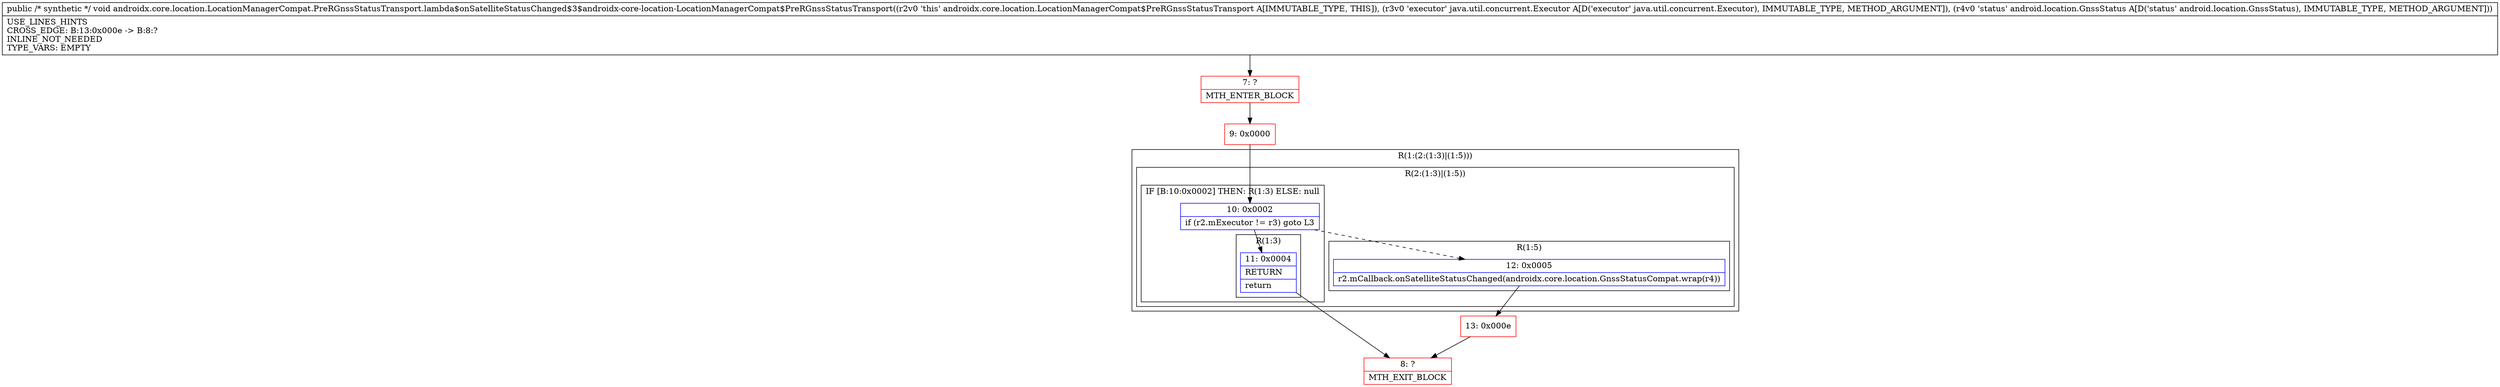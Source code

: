digraph "CFG forandroidx.core.location.LocationManagerCompat.PreRGnssStatusTransport.lambda$onSatelliteStatusChanged$3$androidx\-core\-location\-LocationManagerCompat$PreRGnssStatusTransport(Ljava\/util\/concurrent\/Executor;Landroid\/location\/GnssStatus;)V" {
subgraph cluster_Region_78541606 {
label = "R(1:(2:(1:3)|(1:5)))";
node [shape=record,color=blue];
subgraph cluster_Region_125568096 {
label = "R(2:(1:3)|(1:5))";
node [shape=record,color=blue];
subgraph cluster_IfRegion_660281731 {
label = "IF [B:10:0x0002] THEN: R(1:3) ELSE: null";
node [shape=record,color=blue];
Node_10 [shape=record,label="{10\:\ 0x0002|if (r2.mExecutor != r3) goto L3\l}"];
subgraph cluster_Region_1972217656 {
label = "R(1:3)";
node [shape=record,color=blue];
Node_11 [shape=record,label="{11\:\ 0x0004|RETURN\l|return\l}"];
}
}
subgraph cluster_Region_38653420 {
label = "R(1:5)";
node [shape=record,color=blue];
Node_12 [shape=record,label="{12\:\ 0x0005|r2.mCallback.onSatelliteStatusChanged(androidx.core.location.GnssStatusCompat.wrap(r4))\l}"];
}
}
}
Node_7 [shape=record,color=red,label="{7\:\ ?|MTH_ENTER_BLOCK\l}"];
Node_9 [shape=record,color=red,label="{9\:\ 0x0000}"];
Node_8 [shape=record,color=red,label="{8\:\ ?|MTH_EXIT_BLOCK\l}"];
Node_13 [shape=record,color=red,label="{13\:\ 0x000e}"];
MethodNode[shape=record,label="{public \/* synthetic *\/ void androidx.core.location.LocationManagerCompat.PreRGnssStatusTransport.lambda$onSatelliteStatusChanged$3$androidx\-core\-location\-LocationManagerCompat$PreRGnssStatusTransport((r2v0 'this' androidx.core.location.LocationManagerCompat$PreRGnssStatusTransport A[IMMUTABLE_TYPE, THIS]), (r3v0 'executor' java.util.concurrent.Executor A[D('executor' java.util.concurrent.Executor), IMMUTABLE_TYPE, METHOD_ARGUMENT]), (r4v0 'status' android.location.GnssStatus A[D('status' android.location.GnssStatus), IMMUTABLE_TYPE, METHOD_ARGUMENT]))  | USE_LINES_HINTS\lCROSS_EDGE: B:13:0x000e \-\> B:8:?\lINLINE_NOT_NEEDED\lTYPE_VARS: EMPTY\l}"];
MethodNode -> Node_7;Node_10 -> Node_11;
Node_10 -> Node_12[style=dashed];
Node_11 -> Node_8;
Node_12 -> Node_13;
Node_7 -> Node_9;
Node_9 -> Node_10;
Node_13 -> Node_8;
}

